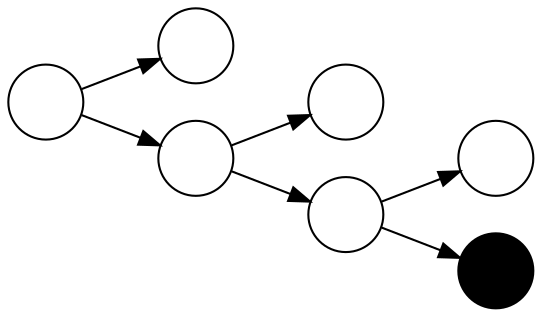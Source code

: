 strict digraph BranchInternal
{
	graph [rankdir="LR"];

	0 [label="",shape="circle"];
	1 [label="",shape="circle"];
	2 [label="",shape="circle"];
	3 [label="",shape="circle"];
	4 [label="",shape="circle"];
	5 [label="",shape="circle"];
	6 [label="",shape="circle"];

	0 -> 1;
	0 -> 2;
	2 -> 3;
	2 -> 4;
	4 -> 5;
	4 -> 6;

	6 [style="filled",fillcolor="black"];
}